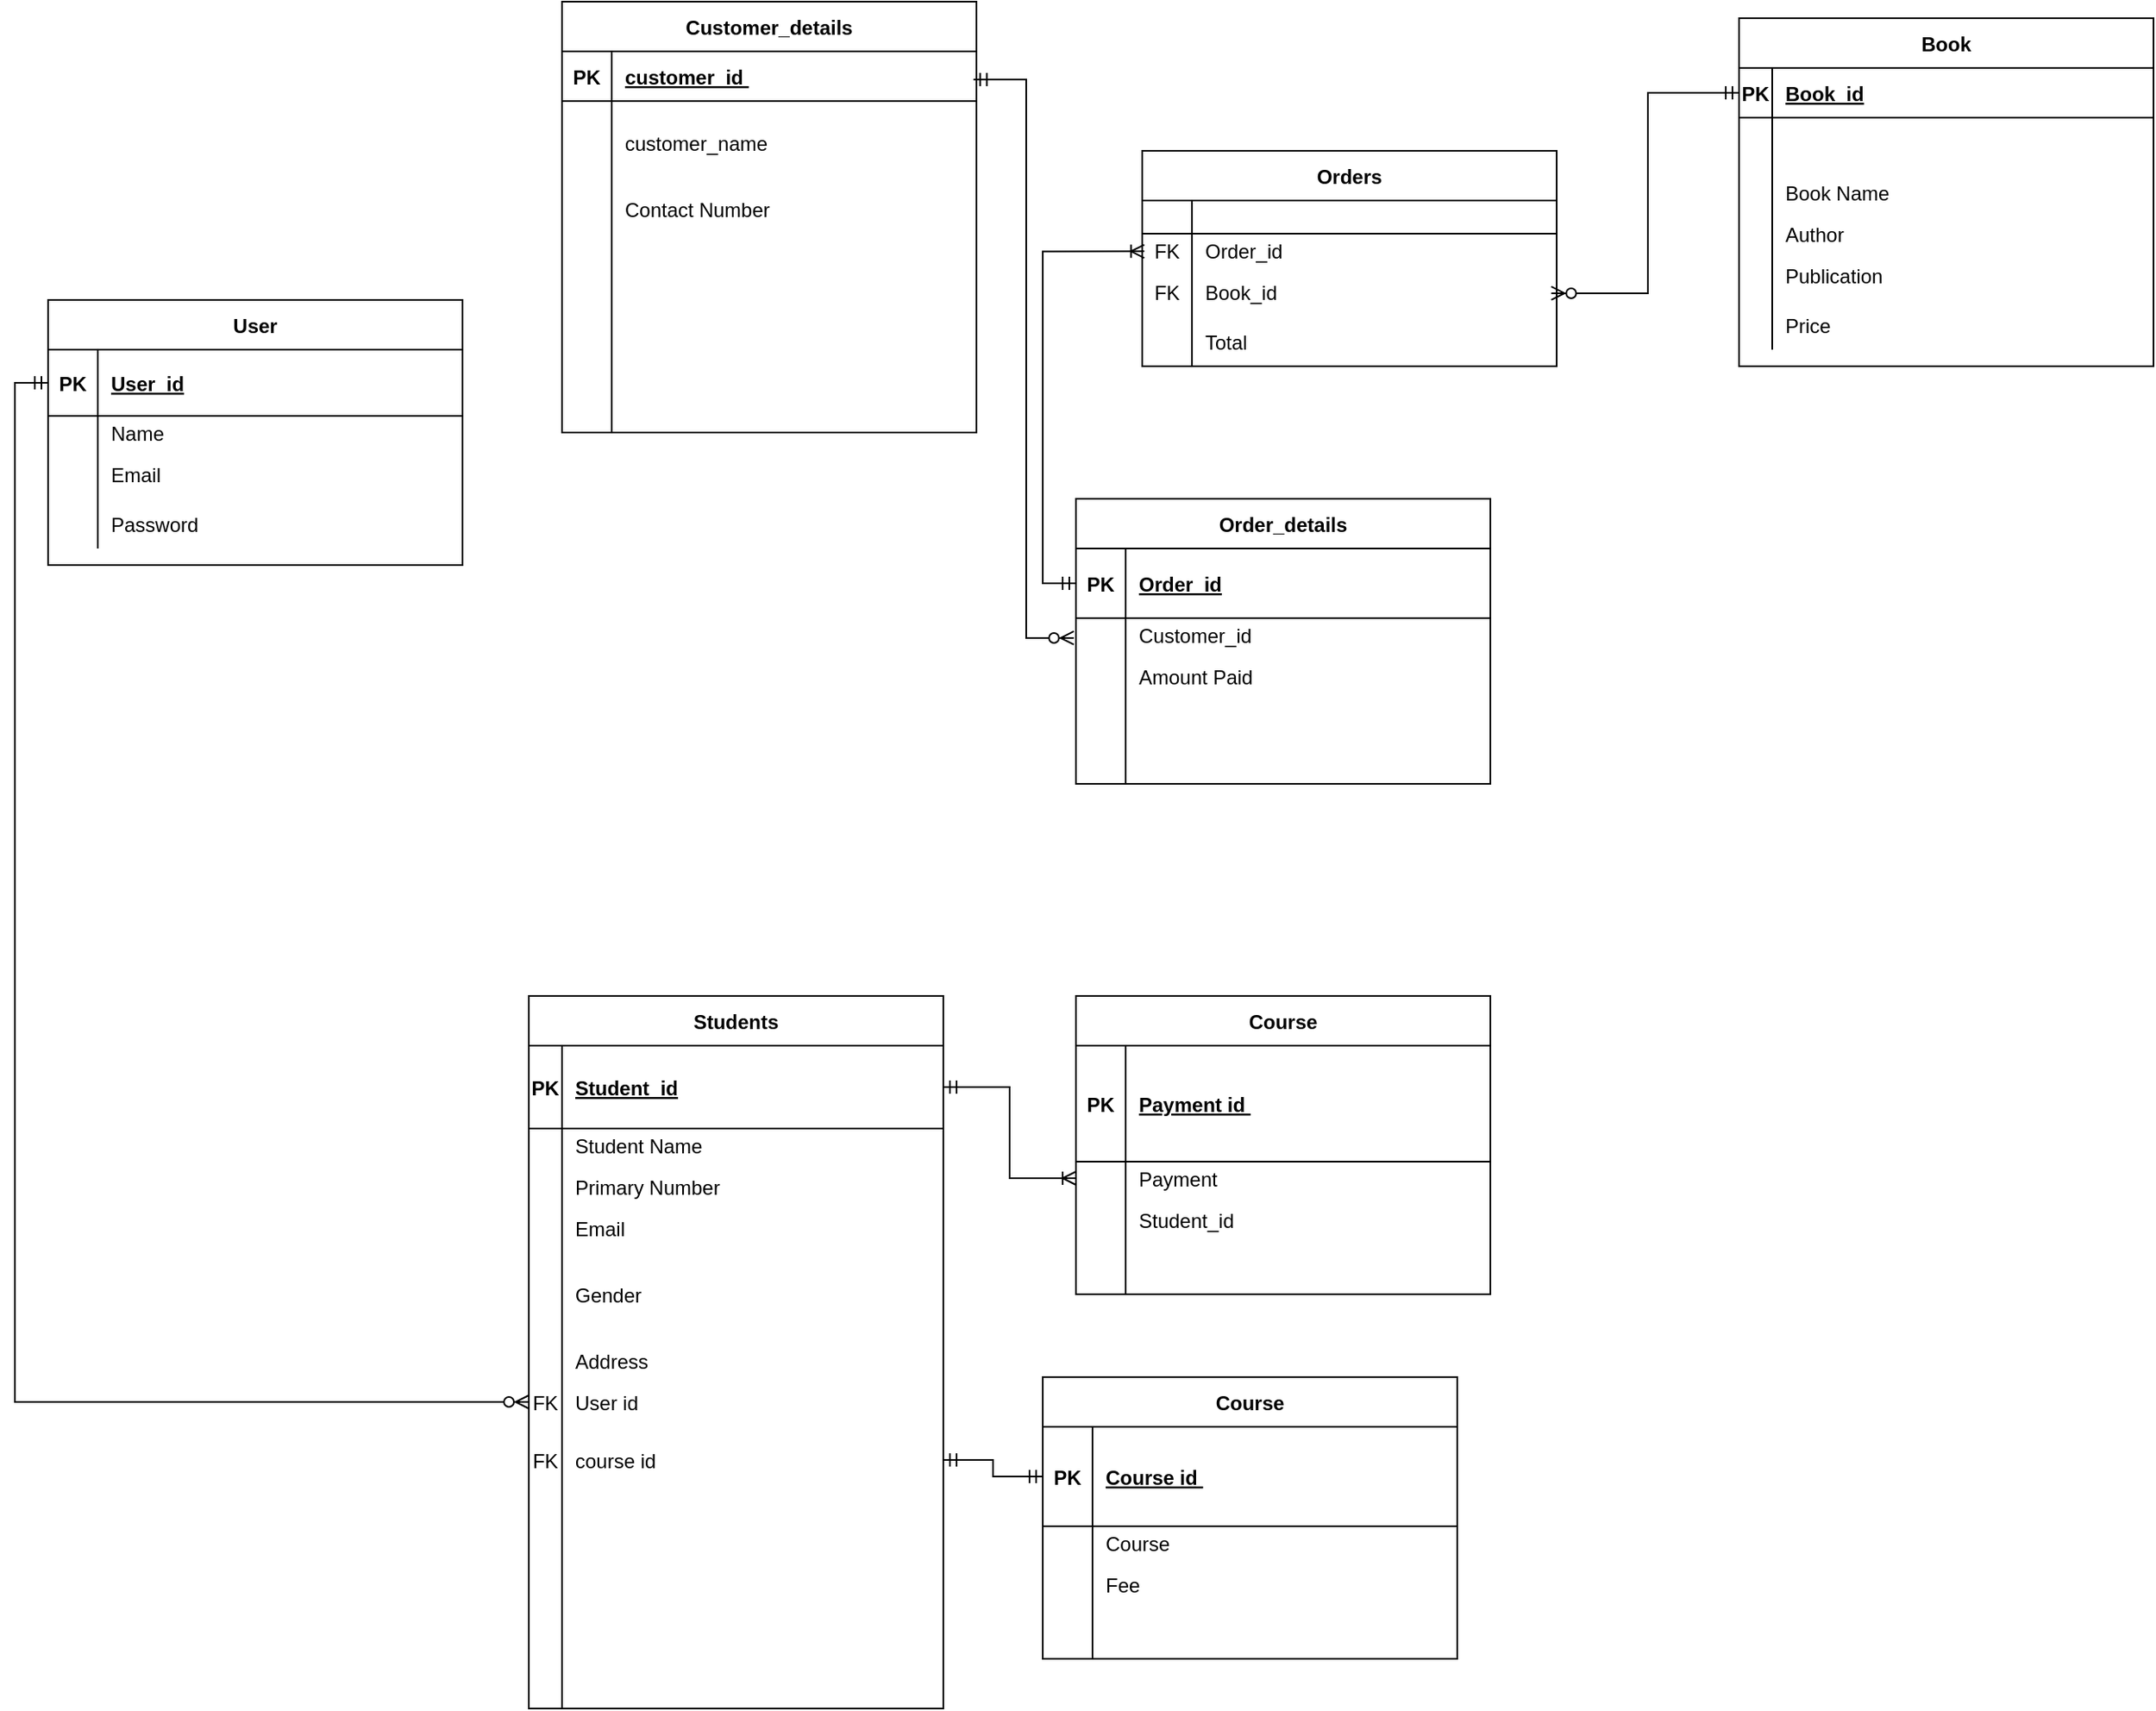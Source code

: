 <mxfile version="14.6.6" type="device"><diagram id="H6dmSsDUbYprvOPW1URE" name="Page-1"><mxGraphModel dx="3327" dy="1094" grid="1" gridSize="41" guides="1" tooltips="1" connect="1" arrows="1" fold="1" page="1" pageScale="1" pageWidth="827" pageHeight="1169" math="0" shadow="0"><root><mxCell id="0"/><mxCell id="1" parent="0"/><mxCell id="-Z221gnij8QyGXaA7FSf-1" value="Book" style="shape=table;startSize=30;container=1;collapsible=1;childLayout=tableLayout;fixedRows=1;rowLines=0;fontStyle=1;align=center;resizeLast=1;" parent="1" vertex="1"><mxGeometry x="850" y="130" width="250" height="210" as="geometry"/></mxCell><mxCell id="-Z221gnij8QyGXaA7FSf-2" value="" style="shape=partialRectangle;collapsible=0;dropTarget=0;pointerEvents=0;fillColor=none;points=[[0,0.5],[1,0.5]];portConstraint=eastwest;top=0;left=0;right=0;bottom=1;" parent="-Z221gnij8QyGXaA7FSf-1" vertex="1"><mxGeometry y="30" width="250" height="30" as="geometry"/></mxCell><mxCell id="-Z221gnij8QyGXaA7FSf-3" value="PK" style="shape=partialRectangle;overflow=hidden;connectable=0;fillColor=none;top=0;left=0;bottom=0;right=0;fontStyle=1;" parent="-Z221gnij8QyGXaA7FSf-2" vertex="1"><mxGeometry width="20.0" height="30" as="geometry"/></mxCell><mxCell id="-Z221gnij8QyGXaA7FSf-4" value="Book_id" style="shape=partialRectangle;overflow=hidden;connectable=0;fillColor=none;top=0;left=0;bottom=0;right=0;align=left;spacingLeft=6;fontStyle=5;" parent="-Z221gnij8QyGXaA7FSf-2" vertex="1"><mxGeometry x="20.0" width="230" height="30" as="geometry"/></mxCell><mxCell id="-Z221gnij8QyGXaA7FSf-5" value="" style="shape=partialRectangle;collapsible=0;dropTarget=0;pointerEvents=0;fillColor=none;points=[[0,0.5],[1,0.5]];portConstraint=eastwest;top=0;left=0;right=0;bottom=0;" parent="-Z221gnij8QyGXaA7FSf-1" vertex="1"><mxGeometry y="60" width="250" height="30" as="geometry"/></mxCell><mxCell id="-Z221gnij8QyGXaA7FSf-6" value="" style="shape=partialRectangle;overflow=hidden;connectable=0;fillColor=none;top=0;left=0;bottom=0;right=0;" parent="-Z221gnij8QyGXaA7FSf-5" vertex="1"><mxGeometry width="20.0" height="30" as="geometry"/></mxCell><mxCell id="-Z221gnij8QyGXaA7FSf-7" value="" style="shape=partialRectangle;overflow=hidden;connectable=0;fillColor=none;top=0;left=0;bottom=0;right=0;align=left;spacingLeft=6;" parent="-Z221gnij8QyGXaA7FSf-5" vertex="1"><mxGeometry x="20.0" width="230" height="30" as="geometry"/></mxCell><mxCell id="-Z221gnij8QyGXaA7FSf-8" value="" style="shape=partialRectangle;collapsible=0;dropTarget=0;pointerEvents=0;fillColor=none;points=[[0,0.5],[1,0.5]];portConstraint=eastwest;top=0;left=0;right=0;bottom=0;" parent="-Z221gnij8QyGXaA7FSf-1" vertex="1"><mxGeometry y="90" width="250" height="30" as="geometry"/></mxCell><mxCell id="-Z221gnij8QyGXaA7FSf-9" value="" style="shape=partialRectangle;overflow=hidden;connectable=0;fillColor=none;top=0;left=0;bottom=0;right=0;" parent="-Z221gnij8QyGXaA7FSf-8" vertex="1"><mxGeometry width="20.0" height="30" as="geometry"/></mxCell><mxCell id="-Z221gnij8QyGXaA7FSf-10" value="Book Name" style="shape=partialRectangle;overflow=hidden;connectable=0;fillColor=none;top=0;left=0;bottom=0;right=0;align=left;spacingLeft=6;" parent="-Z221gnij8QyGXaA7FSf-8" vertex="1"><mxGeometry x="20.0" width="230" height="30" as="geometry"/></mxCell><mxCell id="-Z221gnij8QyGXaA7FSf-11" value="" style="shape=partialRectangle;collapsible=0;dropTarget=0;pointerEvents=0;fillColor=none;points=[[0,0.5],[1,0.5]];portConstraint=eastwest;top=0;left=0;right=0;bottom=0;" parent="-Z221gnij8QyGXaA7FSf-1" vertex="1"><mxGeometry y="120" width="250" height="20" as="geometry"/></mxCell><mxCell id="-Z221gnij8QyGXaA7FSf-12" value="" style="shape=partialRectangle;overflow=hidden;connectable=0;fillColor=none;top=0;left=0;bottom=0;right=0;" parent="-Z221gnij8QyGXaA7FSf-11" vertex="1"><mxGeometry width="20.0" height="20" as="geometry"/></mxCell><mxCell id="-Z221gnij8QyGXaA7FSf-13" value="Author " style="shape=partialRectangle;overflow=hidden;connectable=0;fillColor=none;top=0;left=0;bottom=0;right=0;align=left;spacingLeft=6;" parent="-Z221gnij8QyGXaA7FSf-11" vertex="1"><mxGeometry x="20.0" width="230" height="20" as="geometry"/></mxCell><mxCell id="-Z221gnij8QyGXaA7FSf-14" value="" style="shape=partialRectangle;collapsible=0;dropTarget=0;pointerEvents=0;fillColor=none;points=[[0,0.5],[1,0.5]];portConstraint=eastwest;top=0;left=0;right=0;bottom=0;" parent="-Z221gnij8QyGXaA7FSf-1" vertex="1"><mxGeometry y="140" width="250" height="30" as="geometry"/></mxCell><mxCell id="-Z221gnij8QyGXaA7FSf-15" value="" style="shape=partialRectangle;overflow=hidden;connectable=0;fillColor=none;top=0;left=0;bottom=0;right=0;" parent="-Z221gnij8QyGXaA7FSf-14" vertex="1"><mxGeometry width="20.0" height="30" as="geometry"/></mxCell><mxCell id="-Z221gnij8QyGXaA7FSf-16" value="Publication " style="shape=partialRectangle;overflow=hidden;connectable=0;fillColor=none;top=0;left=0;bottom=0;right=0;align=left;spacingLeft=6;" parent="-Z221gnij8QyGXaA7FSf-14" vertex="1"><mxGeometry x="20.0" width="230" height="30" as="geometry"/></mxCell><mxCell id="-Z221gnij8QyGXaA7FSf-17" value="" style="shape=partialRectangle;collapsible=0;dropTarget=0;pointerEvents=0;fillColor=none;points=[[0,0.5],[1,0.5]];portConstraint=eastwest;top=0;left=0;right=0;bottom=0;" parent="-Z221gnij8QyGXaA7FSf-1" vertex="1"><mxGeometry y="170" width="250" height="30" as="geometry"/></mxCell><mxCell id="-Z221gnij8QyGXaA7FSf-18" value="" style="shape=partialRectangle;overflow=hidden;connectable=0;fillColor=none;top=0;left=0;bottom=0;right=0;" parent="-Z221gnij8QyGXaA7FSf-17" vertex="1"><mxGeometry width="20.0" height="30" as="geometry"/></mxCell><mxCell id="-Z221gnij8QyGXaA7FSf-19" value="Price" style="shape=partialRectangle;overflow=hidden;connectable=0;fillColor=none;top=0;left=0;bottom=0;right=0;align=left;spacingLeft=6;" parent="-Z221gnij8QyGXaA7FSf-17" vertex="1"><mxGeometry x="20.0" width="230" height="30" as="geometry"/></mxCell><mxCell id="-Z221gnij8QyGXaA7FSf-20" style="edgeStyle=orthogonalEdgeStyle;rounded=0;orthogonalLoop=1;jettySize=auto;html=1;exitX=0.993;exitY=-0.26;exitDx=0;exitDy=0;entryX=-0.005;entryY=-0.267;entryDx=0;entryDy=0;endArrow=ERzeroToMany;endFill=1;startArrow=ERmandOne;startFill=0;exitPerimeter=0;entryPerimeter=0;" parent="1" source="-Z221gnij8QyGXaA7FSf-25" target="-Z221gnij8QyGXaA7FSf-222" edge="1"><mxGeometry relative="1" as="geometry"><mxPoint x="370.5" y="-52.21" as="targetPoint"/></mxGeometry></mxCell><mxCell id="-Z221gnij8QyGXaA7FSf-21" value="Customer_details" style="shape=table;startSize=30;container=1;collapsible=1;childLayout=tableLayout;fixedRows=1;rowLines=0;fontStyle=1;align=center;resizeLast=1;" parent="1" vertex="1"><mxGeometry x="140" y="120" width="250" height="260" as="geometry"/></mxCell><mxCell id="-Z221gnij8QyGXaA7FSf-22" value="" style="shape=partialRectangle;collapsible=0;dropTarget=0;pointerEvents=0;fillColor=none;points=[[0,0.5],[1,0.5]];portConstraint=eastwest;top=0;left=0;right=0;bottom=1;" parent="-Z221gnij8QyGXaA7FSf-21" vertex="1"><mxGeometry y="30" width="250" height="30" as="geometry"/></mxCell><mxCell id="-Z221gnij8QyGXaA7FSf-23" value="PK" style="shape=partialRectangle;overflow=hidden;connectable=0;fillColor=none;top=0;left=0;bottom=0;right=0;fontStyle=1;" parent="-Z221gnij8QyGXaA7FSf-22" vertex="1"><mxGeometry width="30" height="30" as="geometry"/></mxCell><mxCell id="-Z221gnij8QyGXaA7FSf-24" value="customer_id " style="shape=partialRectangle;overflow=hidden;connectable=0;fillColor=none;top=0;left=0;bottom=0;right=0;align=left;spacingLeft=6;fontStyle=5;" parent="-Z221gnij8QyGXaA7FSf-22" vertex="1"><mxGeometry x="30" width="220" height="30" as="geometry"/></mxCell><mxCell id="-Z221gnij8QyGXaA7FSf-25" value="" style="shape=partialRectangle;collapsible=0;dropTarget=0;pointerEvents=0;fillColor=none;points=[[0,0.5],[1,0.5]];portConstraint=eastwest;top=0;left=0;right=0;bottom=0;" parent="-Z221gnij8QyGXaA7FSf-21" vertex="1"><mxGeometry y="60" width="250" height="50" as="geometry"/></mxCell><mxCell id="-Z221gnij8QyGXaA7FSf-26" value="" style="shape=partialRectangle;overflow=hidden;connectable=0;fillColor=none;top=0;left=0;bottom=0;right=0;" parent="-Z221gnij8QyGXaA7FSf-25" vertex="1"><mxGeometry width="30" height="50" as="geometry"/></mxCell><mxCell id="-Z221gnij8QyGXaA7FSf-27" value="customer_name " style="shape=partialRectangle;overflow=hidden;connectable=0;fillColor=none;top=0;left=0;bottom=0;right=0;align=left;spacingLeft=6;" parent="-Z221gnij8QyGXaA7FSf-25" vertex="1"><mxGeometry x="30" width="220" height="50" as="geometry"/></mxCell><mxCell id="-Z221gnij8QyGXaA7FSf-31" value="" style="shape=partialRectangle;collapsible=0;dropTarget=0;pointerEvents=0;fillColor=none;points=[[0,0.5],[1,0.5]];portConstraint=eastwest;top=0;left=0;right=0;bottom=0;" parent="-Z221gnij8QyGXaA7FSf-21" vertex="1"><mxGeometry y="110" width="250" height="30" as="geometry"/></mxCell><mxCell id="-Z221gnij8QyGXaA7FSf-32" value="" style="shape=partialRectangle;overflow=hidden;connectable=0;fillColor=none;top=0;left=0;bottom=0;right=0;" parent="-Z221gnij8QyGXaA7FSf-31" vertex="1"><mxGeometry width="30" height="30" as="geometry"/></mxCell><mxCell id="-Z221gnij8QyGXaA7FSf-33" value="Contact Number" style="shape=partialRectangle;overflow=hidden;connectable=0;fillColor=none;top=0;left=0;bottom=0;right=0;align=left;spacingLeft=6;" parent="-Z221gnij8QyGXaA7FSf-31" vertex="1"><mxGeometry x="30" width="220" height="30" as="geometry"/></mxCell><mxCell id="-Z221gnij8QyGXaA7FSf-28" value="" style="shape=partialRectangle;collapsible=0;dropTarget=0;pointerEvents=0;fillColor=none;points=[[0,0.5],[1,0.5]];portConstraint=eastwest;top=0;left=0;right=0;bottom=0;" parent="-Z221gnij8QyGXaA7FSf-21" vertex="1"><mxGeometry y="140" width="250" height="20" as="geometry"/></mxCell><mxCell id="-Z221gnij8QyGXaA7FSf-29" value="" style="shape=partialRectangle;overflow=hidden;connectable=0;fillColor=none;top=0;left=0;bottom=0;right=0;" parent="-Z221gnij8QyGXaA7FSf-28" vertex="1"><mxGeometry width="30" height="20" as="geometry"/></mxCell><mxCell id="-Z221gnij8QyGXaA7FSf-30" value="" style="shape=partialRectangle;overflow=hidden;connectable=0;fillColor=none;top=0;left=0;bottom=0;right=0;align=left;spacingLeft=6;" parent="-Z221gnij8QyGXaA7FSf-28" vertex="1"><mxGeometry x="30" width="220" height="20" as="geometry"/></mxCell><mxCell id="-Z221gnij8QyGXaA7FSf-34" value="" style="shape=partialRectangle;collapsible=0;dropTarget=0;pointerEvents=0;fillColor=none;points=[[0,0.5],[1,0.5]];portConstraint=eastwest;top=0;left=0;right=0;bottom=0;" parent="-Z221gnij8QyGXaA7FSf-21" vertex="1"><mxGeometry y="160" width="250" height="30" as="geometry"/></mxCell><mxCell id="-Z221gnij8QyGXaA7FSf-35" value="" style="shape=partialRectangle;overflow=hidden;connectable=0;fillColor=none;top=0;left=0;bottom=0;right=0;" parent="-Z221gnij8QyGXaA7FSf-34" vertex="1"><mxGeometry width="30" height="30" as="geometry"/></mxCell><mxCell id="-Z221gnij8QyGXaA7FSf-36" value="" style="shape=partialRectangle;overflow=hidden;connectable=0;fillColor=none;top=0;left=0;bottom=0;right=0;align=left;spacingLeft=6;" parent="-Z221gnij8QyGXaA7FSf-34" vertex="1"><mxGeometry x="30" width="220" height="30" as="geometry"/></mxCell><mxCell id="-Z221gnij8QyGXaA7FSf-40" value="" style="shape=partialRectangle;collapsible=0;dropTarget=0;pointerEvents=0;fillColor=none;points=[[0,0.5],[1,0.5]];portConstraint=eastwest;top=0;left=0;right=0;bottom=0;" parent="-Z221gnij8QyGXaA7FSf-21" vertex="1"><mxGeometry y="190" width="250" height="50" as="geometry"/></mxCell><mxCell id="-Z221gnij8QyGXaA7FSf-41" value="" style="shape=partialRectangle;overflow=hidden;connectable=0;fillColor=none;top=0;left=0;bottom=0;right=0;" parent="-Z221gnij8QyGXaA7FSf-40" vertex="1"><mxGeometry width="30" height="50" as="geometry"/></mxCell><mxCell id="-Z221gnij8QyGXaA7FSf-42" value="" style="shape=partialRectangle;overflow=hidden;connectable=0;fillColor=none;top=0;left=0;bottom=0;right=0;align=left;spacingLeft=6;" parent="-Z221gnij8QyGXaA7FSf-40" vertex="1"><mxGeometry x="30" width="220" height="50" as="geometry"/></mxCell><mxCell id="-Z221gnij8QyGXaA7FSf-43" value="" style="shape=partialRectangle;collapsible=0;dropTarget=0;pointerEvents=0;fillColor=none;points=[[0,0.5],[1,0.5]];portConstraint=eastwest;top=0;left=0;right=0;bottom=0;" parent="-Z221gnij8QyGXaA7FSf-21" vertex="1"><mxGeometry y="240" width="250" height="20" as="geometry"/></mxCell><mxCell id="-Z221gnij8QyGXaA7FSf-44" value="" style="shape=partialRectangle;overflow=hidden;connectable=0;fillColor=none;top=0;left=0;bottom=0;right=0;" parent="-Z221gnij8QyGXaA7FSf-43" vertex="1"><mxGeometry width="30" height="20" as="geometry"/></mxCell><mxCell id="-Z221gnij8QyGXaA7FSf-45" value="" style="shape=partialRectangle;overflow=hidden;connectable=0;fillColor=none;top=0;left=0;bottom=0;right=0;align=left;spacingLeft=6;" parent="-Z221gnij8QyGXaA7FSf-43" vertex="1"><mxGeometry x="30" width="220" height="20" as="geometry"/></mxCell><mxCell id="-Z221gnij8QyGXaA7FSf-46" value="Students" style="shape=table;startSize=30;container=1;collapsible=1;childLayout=tableLayout;fixedRows=1;rowLines=0;fontStyle=1;align=center;resizeLast=1;" parent="1" vertex="1"><mxGeometry x="120" y="720" width="250" height="430" as="geometry"/></mxCell><mxCell id="-Z221gnij8QyGXaA7FSf-47" value="" style="shape=partialRectangle;collapsible=0;dropTarget=0;pointerEvents=0;fillColor=none;points=[[0,0.5],[1,0.5]];portConstraint=eastwest;top=0;left=0;right=0;bottom=1;" parent="-Z221gnij8QyGXaA7FSf-46" vertex="1"><mxGeometry y="30" width="250" height="50" as="geometry"/></mxCell><mxCell id="-Z221gnij8QyGXaA7FSf-48" value="PK" style="shape=partialRectangle;overflow=hidden;connectable=0;fillColor=none;top=0;left=0;bottom=0;right=0;fontStyle=1;" parent="-Z221gnij8QyGXaA7FSf-47" vertex="1"><mxGeometry width="20" height="50" as="geometry"/></mxCell><mxCell id="-Z221gnij8QyGXaA7FSf-49" value="Student_id" style="shape=partialRectangle;overflow=hidden;connectable=0;fillColor=none;top=0;left=0;bottom=0;right=0;align=left;spacingLeft=6;fontStyle=5;" parent="-Z221gnij8QyGXaA7FSf-47" vertex="1"><mxGeometry x="20" width="230" height="50" as="geometry"/></mxCell><mxCell id="-Z221gnij8QyGXaA7FSf-50" value="" style="shape=partialRectangle;collapsible=0;dropTarget=0;pointerEvents=0;fillColor=none;points=[[0,0.5],[1,0.5]];portConstraint=eastwest;top=0;left=0;right=0;bottom=0;" parent="-Z221gnij8QyGXaA7FSf-46" vertex="1"><mxGeometry y="80" width="250" height="20" as="geometry"/></mxCell><mxCell id="-Z221gnij8QyGXaA7FSf-51" value="" style="shape=partialRectangle;overflow=hidden;connectable=0;fillColor=none;top=0;left=0;bottom=0;right=0;" parent="-Z221gnij8QyGXaA7FSf-50" vertex="1"><mxGeometry width="20" height="20" as="geometry"/></mxCell><mxCell id="-Z221gnij8QyGXaA7FSf-52" value="Student Name" style="shape=partialRectangle;overflow=hidden;connectable=0;fillColor=none;top=0;left=0;bottom=0;right=0;align=left;spacingLeft=6;" parent="-Z221gnij8QyGXaA7FSf-50" vertex="1"><mxGeometry x="20" width="230" height="20" as="geometry"/></mxCell><mxCell id="-Z221gnij8QyGXaA7FSf-53" value="" style="shape=partialRectangle;collapsible=0;dropTarget=0;pointerEvents=0;fillColor=none;points=[[0,0.5],[1,0.5]];portConstraint=eastwest;top=0;left=0;right=0;bottom=0;" parent="-Z221gnij8QyGXaA7FSf-46" vertex="1"><mxGeometry y="100" width="250" height="30" as="geometry"/></mxCell><mxCell id="-Z221gnij8QyGXaA7FSf-54" value="" style="shape=partialRectangle;overflow=hidden;connectable=0;fillColor=none;top=0;left=0;bottom=0;right=0;" parent="-Z221gnij8QyGXaA7FSf-53" vertex="1"><mxGeometry width="20" height="30" as="geometry"/></mxCell><mxCell id="-Z221gnij8QyGXaA7FSf-55" value="Primary Number " style="shape=partialRectangle;overflow=hidden;connectable=0;fillColor=none;top=0;left=0;bottom=0;right=0;align=left;spacingLeft=6;" parent="-Z221gnij8QyGXaA7FSf-53" vertex="1"><mxGeometry x="20" width="230" height="30" as="geometry"/></mxCell><mxCell id="-Z221gnij8QyGXaA7FSf-56" value="" style="shape=partialRectangle;collapsible=0;dropTarget=0;pointerEvents=0;fillColor=none;points=[[0,0.5],[1,0.5]];portConstraint=eastwest;top=0;left=0;right=0;bottom=0;" parent="-Z221gnij8QyGXaA7FSf-46" vertex="1"><mxGeometry y="130" width="250" height="20" as="geometry"/></mxCell><mxCell id="-Z221gnij8QyGXaA7FSf-57" value="" style="shape=partialRectangle;overflow=hidden;connectable=0;fillColor=none;top=0;left=0;bottom=0;right=0;" parent="-Z221gnij8QyGXaA7FSf-56" vertex="1"><mxGeometry width="20" height="20" as="geometry"/></mxCell><mxCell id="-Z221gnij8QyGXaA7FSf-58" value="Email " style="shape=partialRectangle;overflow=hidden;connectable=0;fillColor=none;top=0;left=0;bottom=0;right=0;align=left;spacingLeft=6;" parent="-Z221gnij8QyGXaA7FSf-56" vertex="1"><mxGeometry x="20" width="230" height="20" as="geometry"/></mxCell><mxCell id="-Z221gnij8QyGXaA7FSf-59" value="" style="shape=partialRectangle;collapsible=0;dropTarget=0;pointerEvents=0;fillColor=none;points=[[0,0.5],[1,0.5]];portConstraint=eastwest;top=0;left=0;right=0;bottom=0;" parent="-Z221gnij8QyGXaA7FSf-46" vertex="1"><mxGeometry y="150" width="250" height="60" as="geometry"/></mxCell><mxCell id="-Z221gnij8QyGXaA7FSf-60" value="" style="shape=partialRectangle;overflow=hidden;connectable=0;fillColor=none;top=0;left=0;bottom=0;right=0;" parent="-Z221gnij8QyGXaA7FSf-59" vertex="1"><mxGeometry width="20" height="60" as="geometry"/></mxCell><mxCell id="-Z221gnij8QyGXaA7FSf-61" value="Gender" style="shape=partialRectangle;overflow=hidden;connectable=0;fillColor=none;top=0;left=0;bottom=0;right=0;align=left;spacingLeft=6;" parent="-Z221gnij8QyGXaA7FSf-59" vertex="1"><mxGeometry x="20" width="230" height="60" as="geometry"/></mxCell><mxCell id="-Z221gnij8QyGXaA7FSf-62" value="" style="shape=partialRectangle;collapsible=0;dropTarget=0;pointerEvents=0;fillColor=none;points=[[0,0.5],[1,0.5]];portConstraint=eastwest;top=0;left=0;right=0;bottom=0;" parent="-Z221gnij8QyGXaA7FSf-46" vertex="1"><mxGeometry y="210" width="250" height="20" as="geometry"/></mxCell><mxCell id="-Z221gnij8QyGXaA7FSf-63" value="" style="shape=partialRectangle;overflow=hidden;connectable=0;fillColor=none;top=0;left=0;bottom=0;right=0;" parent="-Z221gnij8QyGXaA7FSf-62" vertex="1"><mxGeometry width="20" height="20" as="geometry"/></mxCell><mxCell id="-Z221gnij8QyGXaA7FSf-64" value="Address" style="shape=partialRectangle;overflow=hidden;connectable=0;fillColor=none;top=0;left=0;bottom=0;right=0;align=left;spacingLeft=6;" parent="-Z221gnij8QyGXaA7FSf-62" vertex="1"><mxGeometry x="20" width="230" height="20" as="geometry"/></mxCell><mxCell id="-Z221gnij8QyGXaA7FSf-65" value="" style="shape=partialRectangle;collapsible=0;dropTarget=0;pointerEvents=0;fillColor=none;points=[[0,0.5],[1,0.5]];portConstraint=eastwest;top=0;left=0;right=0;bottom=0;" parent="-Z221gnij8QyGXaA7FSf-46" vertex="1"><mxGeometry y="230" width="250" height="30" as="geometry"/></mxCell><mxCell id="-Z221gnij8QyGXaA7FSf-66" value="FK" style="shape=partialRectangle;overflow=hidden;connectable=0;fillColor=none;top=0;left=0;bottom=0;right=0;" parent="-Z221gnij8QyGXaA7FSf-65" vertex="1"><mxGeometry width="20" height="30" as="geometry"/></mxCell><mxCell id="-Z221gnij8QyGXaA7FSf-67" value="User id " style="shape=partialRectangle;overflow=hidden;connectable=0;fillColor=none;top=0;left=0;bottom=0;right=0;align=left;spacingLeft=6;" parent="-Z221gnij8QyGXaA7FSf-65" vertex="1"><mxGeometry x="20" width="230" height="30" as="geometry"/></mxCell><mxCell id="-Z221gnij8QyGXaA7FSf-68" value="" style="shape=partialRectangle;collapsible=0;dropTarget=0;pointerEvents=0;fillColor=none;points=[[0,0.5],[1,0.5]];portConstraint=eastwest;top=0;left=0;right=0;bottom=0;" parent="-Z221gnij8QyGXaA7FSf-46" vertex="1"><mxGeometry y="260" width="250" height="40" as="geometry"/></mxCell><mxCell id="-Z221gnij8QyGXaA7FSf-69" value="FK" style="shape=partialRectangle;overflow=hidden;connectable=0;fillColor=none;top=0;left=0;bottom=0;right=0;" parent="-Z221gnij8QyGXaA7FSf-68" vertex="1"><mxGeometry width="20" height="40" as="geometry"/></mxCell><mxCell id="-Z221gnij8QyGXaA7FSf-70" value="course id " style="shape=partialRectangle;overflow=hidden;connectable=0;fillColor=none;top=0;left=0;bottom=0;right=0;align=left;spacingLeft=6;" parent="-Z221gnij8QyGXaA7FSf-68" vertex="1"><mxGeometry x="20" width="230" height="40" as="geometry"/></mxCell><mxCell id="-Z221gnij8QyGXaA7FSf-71" value="" style="shape=partialRectangle;collapsible=0;dropTarget=0;pointerEvents=0;fillColor=none;points=[[0,0.5],[1,0.5]];portConstraint=eastwest;top=0;left=0;right=0;bottom=0;" parent="-Z221gnij8QyGXaA7FSf-46" vertex="1"><mxGeometry y="300" width="250" height="20" as="geometry"/></mxCell><mxCell id="-Z221gnij8QyGXaA7FSf-72" value="" style="shape=partialRectangle;overflow=hidden;connectable=0;fillColor=none;top=0;left=0;bottom=0;right=0;" parent="-Z221gnij8QyGXaA7FSf-71" vertex="1"><mxGeometry width="20" height="20" as="geometry"/></mxCell><mxCell id="-Z221gnij8QyGXaA7FSf-73" value="" style="shape=partialRectangle;overflow=hidden;connectable=0;fillColor=none;top=0;left=0;bottom=0;right=0;align=left;spacingLeft=6;" parent="-Z221gnij8QyGXaA7FSf-71" vertex="1"><mxGeometry x="20" width="230" height="20" as="geometry"/></mxCell><mxCell id="-Z221gnij8QyGXaA7FSf-74" value="" style="shape=partialRectangle;collapsible=0;dropTarget=0;pointerEvents=0;fillColor=none;points=[[0,0.5],[1,0.5]];portConstraint=eastwest;top=0;left=0;right=0;bottom=0;" parent="-Z221gnij8QyGXaA7FSf-46" vertex="1"><mxGeometry y="320" width="250" height="50" as="geometry"/></mxCell><mxCell id="-Z221gnij8QyGXaA7FSf-75" value="" style="shape=partialRectangle;overflow=hidden;connectable=0;fillColor=none;top=0;left=0;bottom=0;right=0;" parent="-Z221gnij8QyGXaA7FSf-74" vertex="1"><mxGeometry width="20" height="50" as="geometry"/></mxCell><mxCell id="-Z221gnij8QyGXaA7FSf-76" value="" style="shape=partialRectangle;overflow=hidden;connectable=0;fillColor=none;top=0;left=0;bottom=0;right=0;align=left;spacingLeft=6;" parent="-Z221gnij8QyGXaA7FSf-74" vertex="1"><mxGeometry x="20" width="230" height="50" as="geometry"/></mxCell><mxCell id="-Z221gnij8QyGXaA7FSf-180" value="" style="shape=partialRectangle;collapsible=0;dropTarget=0;pointerEvents=0;fillColor=none;points=[[0,0.5],[1,0.5]];portConstraint=eastwest;top=0;left=0;right=0;bottom=0;" parent="-Z221gnij8QyGXaA7FSf-46" vertex="1"><mxGeometry y="370" width="250" height="40" as="geometry"/></mxCell><mxCell id="-Z221gnij8QyGXaA7FSf-181" value="" style="shape=partialRectangle;overflow=hidden;connectable=0;fillColor=none;top=0;left=0;bottom=0;right=0;" parent="-Z221gnij8QyGXaA7FSf-180" vertex="1"><mxGeometry width="20" height="40" as="geometry"/></mxCell><mxCell id="-Z221gnij8QyGXaA7FSf-182" value="" style="shape=partialRectangle;overflow=hidden;connectable=0;fillColor=none;top=0;left=0;bottom=0;right=0;align=left;spacingLeft=6;" parent="-Z221gnij8QyGXaA7FSf-180" vertex="1"><mxGeometry x="20" width="230" height="40" as="geometry"/></mxCell><mxCell id="-Z221gnij8QyGXaA7FSf-183" value="" style="shape=partialRectangle;collapsible=0;dropTarget=0;pointerEvents=0;fillColor=none;points=[[0,0.5],[1,0.5]];portConstraint=eastwest;top=0;left=0;right=0;bottom=0;" parent="-Z221gnij8QyGXaA7FSf-46" vertex="1"><mxGeometry y="410" width="250" height="20" as="geometry"/></mxCell><mxCell id="-Z221gnij8QyGXaA7FSf-184" value="" style="shape=partialRectangle;overflow=hidden;connectable=0;fillColor=none;top=0;left=0;bottom=0;right=0;" parent="-Z221gnij8QyGXaA7FSf-183" vertex="1"><mxGeometry width="20" height="20" as="geometry"/></mxCell><mxCell id="-Z221gnij8QyGXaA7FSf-185" value="" style="shape=partialRectangle;overflow=hidden;connectable=0;fillColor=none;top=0;left=0;bottom=0;right=0;align=left;spacingLeft=6;" parent="-Z221gnij8QyGXaA7FSf-183" vertex="1"><mxGeometry x="20" width="230" height="20" as="geometry"/></mxCell><mxCell id="-Z221gnij8QyGXaA7FSf-95" value="User" style="shape=table;startSize=30;container=1;collapsible=1;childLayout=tableLayout;fixedRows=1;rowLines=0;fontStyle=1;align=center;resizeLast=1;" parent="1" vertex="1"><mxGeometry x="-170" y="300" width="250" height="160.0" as="geometry"/></mxCell><mxCell id="-Z221gnij8QyGXaA7FSf-96" value="" style="shape=partialRectangle;collapsible=0;dropTarget=0;pointerEvents=0;fillColor=none;points=[[0,0.5],[1,0.5]];portConstraint=eastwest;top=0;left=0;right=0;bottom=1;" parent="-Z221gnij8QyGXaA7FSf-95" vertex="1"><mxGeometry y="30" width="250" height="40" as="geometry"/></mxCell><mxCell id="-Z221gnij8QyGXaA7FSf-97" value="PK" style="shape=partialRectangle;overflow=hidden;connectable=0;fillColor=none;top=0;left=0;bottom=0;right=0;fontStyle=1;" parent="-Z221gnij8QyGXaA7FSf-96" vertex="1"><mxGeometry width="30" height="40" as="geometry"/></mxCell><mxCell id="-Z221gnij8QyGXaA7FSf-98" value="User_id" style="shape=partialRectangle;overflow=hidden;connectable=0;fillColor=none;top=0;left=0;bottom=0;right=0;align=left;spacingLeft=6;fontStyle=5;" parent="-Z221gnij8QyGXaA7FSf-96" vertex="1"><mxGeometry x="30" width="220" height="40" as="geometry"/></mxCell><mxCell id="-Z221gnij8QyGXaA7FSf-99" value="" style="shape=partialRectangle;collapsible=0;dropTarget=0;pointerEvents=0;fillColor=none;points=[[0,0.5],[1,0.5]];portConstraint=eastwest;top=0;left=0;right=0;bottom=0;" parent="-Z221gnij8QyGXaA7FSf-95" vertex="1"><mxGeometry y="70" width="250" height="20" as="geometry"/></mxCell><mxCell id="-Z221gnij8QyGXaA7FSf-100" value="" style="shape=partialRectangle;overflow=hidden;connectable=0;fillColor=none;top=0;left=0;bottom=0;right=0;" parent="-Z221gnij8QyGXaA7FSf-99" vertex="1"><mxGeometry width="30" height="20" as="geometry"/></mxCell><mxCell id="-Z221gnij8QyGXaA7FSf-101" value="Name" style="shape=partialRectangle;overflow=hidden;connectable=0;fillColor=none;top=0;left=0;bottom=0;right=0;align=left;spacingLeft=6;" parent="-Z221gnij8QyGXaA7FSf-99" vertex="1"><mxGeometry x="30" width="220" height="20" as="geometry"/></mxCell><mxCell id="-Z221gnij8QyGXaA7FSf-102" value="" style="shape=partialRectangle;collapsible=0;dropTarget=0;pointerEvents=0;fillColor=none;points=[[0,0.5],[1,0.5]];portConstraint=eastwest;top=0;left=0;right=0;bottom=0;" parent="-Z221gnij8QyGXaA7FSf-95" vertex="1"><mxGeometry y="90" width="250" height="30" as="geometry"/></mxCell><mxCell id="-Z221gnij8QyGXaA7FSf-103" value="" style="shape=partialRectangle;overflow=hidden;connectable=0;fillColor=none;top=0;left=0;bottom=0;right=0;" parent="-Z221gnij8QyGXaA7FSf-102" vertex="1"><mxGeometry width="30" height="30" as="geometry"/></mxCell><mxCell id="-Z221gnij8QyGXaA7FSf-104" value="Email" style="shape=partialRectangle;overflow=hidden;connectable=0;fillColor=none;top=0;left=0;bottom=0;right=0;align=left;spacingLeft=6;" parent="-Z221gnij8QyGXaA7FSf-102" vertex="1"><mxGeometry x="30" width="220" height="30" as="geometry"/></mxCell><mxCell id="-Z221gnij8QyGXaA7FSf-105" value="" style="shape=partialRectangle;collapsible=0;dropTarget=0;pointerEvents=0;fillColor=none;points=[[0,0.5],[1,0.5]];portConstraint=eastwest;top=0;left=0;right=0;bottom=0;" parent="-Z221gnij8QyGXaA7FSf-95" vertex="1"><mxGeometry y="120" width="250" height="30" as="geometry"/></mxCell><mxCell id="-Z221gnij8QyGXaA7FSf-106" value="" style="shape=partialRectangle;overflow=hidden;connectable=0;fillColor=none;top=0;left=0;bottom=0;right=0;" parent="-Z221gnij8QyGXaA7FSf-105" vertex="1"><mxGeometry width="30" height="30" as="geometry"/></mxCell><mxCell id="-Z221gnij8QyGXaA7FSf-107" value="Password" style="shape=partialRectangle;overflow=hidden;connectable=0;fillColor=none;top=0;left=0;bottom=0;right=0;align=left;spacingLeft=6;" parent="-Z221gnij8QyGXaA7FSf-105" vertex="1"><mxGeometry x="30" width="220" height="30" as="geometry"/></mxCell><mxCell id="-Z221gnij8QyGXaA7FSf-108" style="edgeStyle=orthogonalEdgeStyle;rounded=0;orthogonalLoop=1;jettySize=auto;html=1;exitX=0;exitY=0.5;exitDx=0;exitDy=0;entryX=0;entryY=0.5;entryDx=0;entryDy=0;startArrow=ERzeroToMany;startFill=1;endArrow=ERmandOne;endFill=0;" parent="1" source="-Z221gnij8QyGXaA7FSf-65" target="-Z221gnij8QyGXaA7FSf-96" edge="1"><mxGeometry relative="1" as="geometry"><mxPoint x="-180" y="707" as="sourcePoint"/></mxGeometry></mxCell><mxCell id="-Z221gnij8QyGXaA7FSf-137" value="Course" style="shape=table;startSize=30;container=1;collapsible=1;childLayout=tableLayout;fixedRows=1;rowLines=0;fontStyle=1;align=center;resizeLast=1;" parent="1" vertex="1"><mxGeometry x="430" y="950" width="250" height="170" as="geometry"/></mxCell><mxCell id="-Z221gnij8QyGXaA7FSf-138" value="" style="shape=partialRectangle;collapsible=0;dropTarget=0;pointerEvents=0;fillColor=none;points=[[0,0.5],[1,0.5]];portConstraint=eastwest;top=0;left=0;right=0;bottom=1;" parent="-Z221gnij8QyGXaA7FSf-137" vertex="1"><mxGeometry y="30" width="250" height="60" as="geometry"/></mxCell><mxCell id="-Z221gnij8QyGXaA7FSf-139" value="PK" style="shape=partialRectangle;overflow=hidden;connectable=0;fillColor=none;top=0;left=0;bottom=0;right=0;fontStyle=1;" parent="-Z221gnij8QyGXaA7FSf-138" vertex="1"><mxGeometry width="30" height="60" as="geometry"/></mxCell><mxCell id="-Z221gnij8QyGXaA7FSf-140" value="Course id " style="shape=partialRectangle;overflow=hidden;connectable=0;fillColor=none;top=0;left=0;bottom=0;right=0;align=left;spacingLeft=6;fontStyle=5;" parent="-Z221gnij8QyGXaA7FSf-138" vertex="1"><mxGeometry x="30" width="220" height="60" as="geometry"/></mxCell><mxCell id="-Z221gnij8QyGXaA7FSf-141" value="" style="shape=partialRectangle;collapsible=0;dropTarget=0;pointerEvents=0;fillColor=none;points=[[0,0.5],[1,0.5]];portConstraint=eastwest;top=0;left=0;right=0;bottom=0;" parent="-Z221gnij8QyGXaA7FSf-137" vertex="1"><mxGeometry y="90" width="250" height="20" as="geometry"/></mxCell><mxCell id="-Z221gnij8QyGXaA7FSf-142" value="" style="shape=partialRectangle;overflow=hidden;connectable=0;fillColor=none;top=0;left=0;bottom=0;right=0;" parent="-Z221gnij8QyGXaA7FSf-141" vertex="1"><mxGeometry width="30" height="20" as="geometry"/></mxCell><mxCell id="-Z221gnij8QyGXaA7FSf-143" value="Course " style="shape=partialRectangle;overflow=hidden;connectable=0;fillColor=none;top=0;left=0;bottom=0;right=0;align=left;spacingLeft=6;" parent="-Z221gnij8QyGXaA7FSf-141" vertex="1"><mxGeometry x="30" width="220" height="20" as="geometry"/></mxCell><mxCell id="-Z221gnij8QyGXaA7FSf-144" value="" style="shape=partialRectangle;collapsible=0;dropTarget=0;pointerEvents=0;fillColor=none;points=[[0,0.5],[1,0.5]];portConstraint=eastwest;top=0;left=0;right=0;bottom=0;" parent="-Z221gnij8QyGXaA7FSf-137" vertex="1"><mxGeometry y="110" width="250" height="30" as="geometry"/></mxCell><mxCell id="-Z221gnij8QyGXaA7FSf-145" value="" style="shape=partialRectangle;overflow=hidden;connectable=0;fillColor=none;top=0;left=0;bottom=0;right=0;" parent="-Z221gnij8QyGXaA7FSf-144" vertex="1"><mxGeometry width="30" height="30" as="geometry"/></mxCell><mxCell id="-Z221gnij8QyGXaA7FSf-146" value="Fee" style="shape=partialRectangle;overflow=hidden;connectable=0;fillColor=none;top=0;left=0;bottom=0;right=0;align=left;spacingLeft=6;" parent="-Z221gnij8QyGXaA7FSf-144" vertex="1"><mxGeometry x="30" width="220" height="30" as="geometry"/></mxCell><mxCell id="-Z221gnij8QyGXaA7FSf-147" value="" style="shape=partialRectangle;collapsible=0;dropTarget=0;pointerEvents=0;fillColor=none;points=[[0,0.5],[1,0.5]];portConstraint=eastwest;top=0;left=0;right=0;bottom=0;" parent="-Z221gnij8QyGXaA7FSf-137" vertex="1"><mxGeometry y="140" width="250" height="30" as="geometry"/></mxCell><mxCell id="-Z221gnij8QyGXaA7FSf-148" value="" style="shape=partialRectangle;overflow=hidden;connectable=0;fillColor=none;top=0;left=0;bottom=0;right=0;" parent="-Z221gnij8QyGXaA7FSf-147" vertex="1"><mxGeometry width="30" height="30" as="geometry"/></mxCell><mxCell id="-Z221gnij8QyGXaA7FSf-149" value="" style="shape=partialRectangle;overflow=hidden;connectable=0;fillColor=none;top=0;left=0;bottom=0;right=0;align=left;spacingLeft=6;" parent="-Z221gnij8QyGXaA7FSf-147" vertex="1"><mxGeometry x="30" width="220" height="30" as="geometry"/></mxCell><mxCell id="-Z221gnij8QyGXaA7FSf-202" value="Orders" style="shape=table;startSize=30;container=1;collapsible=1;childLayout=tableLayout;fixedRows=1;rowLines=0;fontStyle=1;align=center;resizeLast=1;" parent="1" vertex="1"><mxGeometry x="490" y="210" width="250" height="130" as="geometry"/></mxCell><mxCell id="-Z221gnij8QyGXaA7FSf-203" value="" style="shape=partialRectangle;collapsible=0;dropTarget=0;pointerEvents=0;fillColor=none;points=[[0,0.5],[1,0.5]];portConstraint=eastwest;top=0;left=0;right=0;bottom=1;" parent="-Z221gnij8QyGXaA7FSf-202" vertex="1"><mxGeometry y="30" width="250" height="20" as="geometry"/></mxCell><mxCell id="-Z221gnij8QyGXaA7FSf-204" value="" style="shape=partialRectangle;overflow=hidden;connectable=0;fillColor=none;top=0;left=0;bottom=0;right=0;fontStyle=1;" parent="-Z221gnij8QyGXaA7FSf-203" vertex="1"><mxGeometry width="30" height="20" as="geometry"/></mxCell><mxCell id="-Z221gnij8QyGXaA7FSf-205" value="" style="shape=partialRectangle;overflow=hidden;connectable=0;fillColor=none;top=0;left=0;bottom=0;right=0;align=left;spacingLeft=6;fontStyle=5;" parent="-Z221gnij8QyGXaA7FSf-203" vertex="1"><mxGeometry x="30" width="220" height="20" as="geometry"/></mxCell><mxCell id="-Z221gnij8QyGXaA7FSf-206" value="" style="shape=partialRectangle;collapsible=0;dropTarget=0;pointerEvents=0;fillColor=none;points=[[0,0.5],[1,0.5]];portConstraint=eastwest;top=0;left=0;right=0;bottom=0;" parent="-Z221gnij8QyGXaA7FSf-202" vertex="1"><mxGeometry y="50" width="250" height="20" as="geometry"/></mxCell><mxCell id="-Z221gnij8QyGXaA7FSf-207" value="FK" style="shape=partialRectangle;overflow=hidden;connectable=0;fillColor=none;top=0;left=0;bottom=0;right=0;" parent="-Z221gnij8QyGXaA7FSf-206" vertex="1"><mxGeometry width="30" height="20" as="geometry"/></mxCell><mxCell id="-Z221gnij8QyGXaA7FSf-208" value="Order_id " style="shape=partialRectangle;overflow=hidden;connectable=0;fillColor=none;top=0;left=0;bottom=0;right=0;align=left;spacingLeft=6;" parent="-Z221gnij8QyGXaA7FSf-206" vertex="1"><mxGeometry x="30" width="220" height="20" as="geometry"/></mxCell><mxCell id="-Z221gnij8QyGXaA7FSf-209" value="" style="shape=partialRectangle;collapsible=0;dropTarget=0;pointerEvents=0;fillColor=none;points=[[0,0.5],[1,0.5]];portConstraint=eastwest;top=0;left=0;right=0;bottom=0;" parent="-Z221gnij8QyGXaA7FSf-202" vertex="1"><mxGeometry y="70" width="250" height="30" as="geometry"/></mxCell><mxCell id="-Z221gnij8QyGXaA7FSf-210" value="FK" style="shape=partialRectangle;overflow=hidden;connectable=0;fillColor=none;top=0;left=0;bottom=0;right=0;" parent="-Z221gnij8QyGXaA7FSf-209" vertex="1"><mxGeometry width="30" height="30" as="geometry"/></mxCell><mxCell id="-Z221gnij8QyGXaA7FSf-211" value="Book_id " style="shape=partialRectangle;overflow=hidden;connectable=0;fillColor=none;top=0;left=0;bottom=0;right=0;align=left;spacingLeft=6;" parent="-Z221gnij8QyGXaA7FSf-209" vertex="1"><mxGeometry x="30" width="220" height="30" as="geometry"/></mxCell><mxCell id="-Z221gnij8QyGXaA7FSf-212" value="" style="shape=partialRectangle;collapsible=0;dropTarget=0;pointerEvents=0;fillColor=none;points=[[0,0.5],[1,0.5]];portConstraint=eastwest;top=0;left=0;right=0;bottom=0;" parent="-Z221gnij8QyGXaA7FSf-202" vertex="1"><mxGeometry y="100" width="250" height="30" as="geometry"/></mxCell><mxCell id="-Z221gnij8QyGXaA7FSf-213" value="" style="shape=partialRectangle;overflow=hidden;connectable=0;fillColor=none;top=0;left=0;bottom=0;right=0;" parent="-Z221gnij8QyGXaA7FSf-212" vertex="1"><mxGeometry width="30" height="30" as="geometry"/></mxCell><mxCell id="-Z221gnij8QyGXaA7FSf-214" value="Total " style="shape=partialRectangle;overflow=hidden;connectable=0;fillColor=none;top=0;left=0;bottom=0;right=0;align=left;spacingLeft=6;" parent="-Z221gnij8QyGXaA7FSf-212" vertex="1"><mxGeometry x="30" width="220" height="30" as="geometry"/></mxCell><mxCell id="-Z221gnij8QyGXaA7FSf-215" value="Order_details" style="shape=table;startSize=30;container=1;collapsible=1;childLayout=tableLayout;fixedRows=1;rowLines=0;fontStyle=1;align=center;resizeLast=1;" parent="1" vertex="1"><mxGeometry x="450" y="420" width="250" height="172.0" as="geometry"/></mxCell><mxCell id="-Z221gnij8QyGXaA7FSf-216" value="" style="shape=partialRectangle;collapsible=0;dropTarget=0;pointerEvents=0;fillColor=none;points=[[0,0.5],[1,0.5]];portConstraint=eastwest;top=0;left=0;right=0;bottom=1;" parent="-Z221gnij8QyGXaA7FSf-215" vertex="1"><mxGeometry y="30" width="250" height="42" as="geometry"/></mxCell><mxCell id="-Z221gnij8QyGXaA7FSf-217" value="PK" style="shape=partialRectangle;overflow=hidden;connectable=0;fillColor=none;top=0;left=0;bottom=0;right=0;fontStyle=1;" parent="-Z221gnij8QyGXaA7FSf-216" vertex="1"><mxGeometry width="30" height="42" as="geometry"/></mxCell><mxCell id="-Z221gnij8QyGXaA7FSf-218" value="Order_id" style="shape=partialRectangle;overflow=hidden;connectable=0;fillColor=none;top=0;left=0;bottom=0;right=0;align=left;spacingLeft=6;fontStyle=5;" parent="-Z221gnij8QyGXaA7FSf-216" vertex="1"><mxGeometry x="30" width="220" height="42" as="geometry"/></mxCell><mxCell id="-Z221gnij8QyGXaA7FSf-219" value="" style="shape=partialRectangle;collapsible=0;dropTarget=0;pointerEvents=0;fillColor=none;points=[[0,0.5],[1,0.5]];portConstraint=eastwest;top=0;left=0;right=0;bottom=0;" parent="-Z221gnij8QyGXaA7FSf-215" vertex="1"><mxGeometry y="72" width="250" height="20" as="geometry"/></mxCell><mxCell id="-Z221gnij8QyGXaA7FSf-220" value="" style="shape=partialRectangle;overflow=hidden;connectable=0;fillColor=none;top=0;left=0;bottom=0;right=0;" parent="-Z221gnij8QyGXaA7FSf-219" vertex="1"><mxGeometry width="30" height="20" as="geometry"/></mxCell><mxCell id="-Z221gnij8QyGXaA7FSf-221" value="Customer_id" style="shape=partialRectangle;overflow=hidden;connectable=0;fillColor=none;top=0;left=0;bottom=0;right=0;align=left;spacingLeft=6;" parent="-Z221gnij8QyGXaA7FSf-219" vertex="1"><mxGeometry x="30" width="220" height="20" as="geometry"/></mxCell><mxCell id="-Z221gnij8QyGXaA7FSf-222" value="" style="shape=partialRectangle;collapsible=0;dropTarget=0;pointerEvents=0;fillColor=none;points=[[0,0.5],[1,0.5]];portConstraint=eastwest;top=0;left=0;right=0;bottom=0;" parent="-Z221gnij8QyGXaA7FSf-215" vertex="1"><mxGeometry y="92" width="250" height="30" as="geometry"/></mxCell><mxCell id="-Z221gnij8QyGXaA7FSf-223" value="" style="shape=partialRectangle;overflow=hidden;connectable=0;fillColor=none;top=0;left=0;bottom=0;right=0;" parent="-Z221gnij8QyGXaA7FSf-222" vertex="1"><mxGeometry width="30" height="30" as="geometry"/></mxCell><mxCell id="-Z221gnij8QyGXaA7FSf-224" value="Amount Paid" style="shape=partialRectangle;overflow=hidden;connectable=0;fillColor=none;top=0;left=0;bottom=0;right=0;align=left;spacingLeft=6;" parent="-Z221gnij8QyGXaA7FSf-222" vertex="1"><mxGeometry x="30" width="220" height="30" as="geometry"/></mxCell><mxCell id="-Z221gnij8QyGXaA7FSf-225" value="" style="shape=partialRectangle;collapsible=0;dropTarget=0;pointerEvents=0;fillColor=none;points=[[0,0.5],[1,0.5]];portConstraint=eastwest;top=0;left=0;right=0;bottom=0;" parent="-Z221gnij8QyGXaA7FSf-215" vertex="1"><mxGeometry y="122" width="250" height="30" as="geometry"/></mxCell><mxCell id="-Z221gnij8QyGXaA7FSf-226" value="" style="shape=partialRectangle;overflow=hidden;connectable=0;fillColor=none;top=0;left=0;bottom=0;right=0;" parent="-Z221gnij8QyGXaA7FSf-225" vertex="1"><mxGeometry width="30" height="30" as="geometry"/></mxCell><mxCell id="-Z221gnij8QyGXaA7FSf-227" value="" style="shape=partialRectangle;overflow=hidden;connectable=0;fillColor=none;top=0;left=0;bottom=0;right=0;align=left;spacingLeft=6;" parent="-Z221gnij8QyGXaA7FSf-225" vertex="1"><mxGeometry x="30" width="220" height="30" as="geometry"/></mxCell><mxCell id="-Z221gnij8QyGXaA7FSf-228" value="" style="shape=partialRectangle;collapsible=0;dropTarget=0;pointerEvents=0;fillColor=none;points=[[0,0.5],[1,0.5]];portConstraint=eastwest;top=0;left=0;right=0;bottom=0;" parent="-Z221gnij8QyGXaA7FSf-215" vertex="1"><mxGeometry y="152" width="250" height="20" as="geometry"/></mxCell><mxCell id="-Z221gnij8QyGXaA7FSf-229" value="" style="shape=partialRectangle;overflow=hidden;connectable=0;fillColor=none;top=0;left=0;bottom=0;right=0;" parent="-Z221gnij8QyGXaA7FSf-228" vertex="1"><mxGeometry width="30" height="20" as="geometry"/></mxCell><mxCell id="-Z221gnij8QyGXaA7FSf-230" value="" style="shape=partialRectangle;overflow=hidden;connectable=0;fillColor=none;top=0;left=0;bottom=0;right=0;align=left;spacingLeft=6;" parent="-Z221gnij8QyGXaA7FSf-228" vertex="1"><mxGeometry x="30" width="220" height="20" as="geometry"/></mxCell><mxCell id="-Z221gnij8QyGXaA7FSf-290" style="edgeStyle=orthogonalEdgeStyle;rounded=0;orthogonalLoop=1;jettySize=auto;html=1;exitX=0;exitY=0.5;exitDx=0;exitDy=0;entryX=1;entryY=0.5;entryDx=0;entryDy=0;startArrow=ERmandOne;startFill=0;endArrow=ERmandOne;endFill=0;" parent="1" source="-Z221gnij8QyGXaA7FSf-138" target="-Z221gnij8QyGXaA7FSf-68" edge="1"><mxGeometry relative="1" as="geometry"/></mxCell><mxCell id="-Z221gnij8QyGXaA7FSf-298" style="edgeStyle=orthogonalEdgeStyle;rounded=0;orthogonalLoop=1;jettySize=auto;html=1;exitX=0;exitY=0.5;exitDx=0;exitDy=0;startArrow=ERmandOne;startFill=0;endArrow=ERzeroToMany;endFill=1;entryX=0.987;entryY=-0.467;entryDx=0;entryDy=0;entryPerimeter=0;" parent="1" source="-Z221gnij8QyGXaA7FSf-2" target="-Z221gnij8QyGXaA7FSf-212" edge="1"><mxGeometry relative="1" as="geometry"><mxPoint x="620" y="-25" as="targetPoint"/></mxGeometry></mxCell><mxCell id="O5__yr7tIhTZlGcv5udz-5" style="edgeStyle=orthogonalEdgeStyle;rounded=0;orthogonalLoop=1;jettySize=auto;html=1;exitX=0;exitY=0.5;exitDx=0;exitDy=0;entryX=0.005;entryY=-0.311;entryDx=0;entryDy=0;entryPerimeter=0;endArrow=ERoneToMany;endFill=0;startArrow=ERmandOne;startFill=0;" edge="1" parent="1" source="-Z221gnij8QyGXaA7FSf-216" target="-Z221gnij8QyGXaA7FSf-209"><mxGeometry relative="1" as="geometry"/></mxCell><mxCell id="O5__yr7tIhTZlGcv5udz-6" value="Course" style="shape=table;startSize=30;container=1;collapsible=1;childLayout=tableLayout;fixedRows=1;rowLines=0;fontStyle=1;align=center;resizeLast=1;" vertex="1" parent="1"><mxGeometry x="450" y="720" width="250" height="180.0" as="geometry"/></mxCell><mxCell id="O5__yr7tIhTZlGcv5udz-7" value="" style="shape=partialRectangle;collapsible=0;dropTarget=0;pointerEvents=0;fillColor=none;points=[[0,0.5],[1,0.5]];portConstraint=eastwest;top=0;left=0;right=0;bottom=1;" vertex="1" parent="O5__yr7tIhTZlGcv5udz-6"><mxGeometry y="30" width="250" height="70" as="geometry"/></mxCell><mxCell id="O5__yr7tIhTZlGcv5udz-8" value="PK" style="shape=partialRectangle;overflow=hidden;connectable=0;fillColor=none;top=0;left=0;bottom=0;right=0;fontStyle=1;" vertex="1" parent="O5__yr7tIhTZlGcv5udz-7"><mxGeometry width="30" height="70" as="geometry"/></mxCell><mxCell id="O5__yr7tIhTZlGcv5udz-9" value="Payment id " style="shape=partialRectangle;overflow=hidden;connectable=0;fillColor=none;top=0;left=0;bottom=0;right=0;align=left;spacingLeft=6;fontStyle=5;" vertex="1" parent="O5__yr7tIhTZlGcv5udz-7"><mxGeometry x="30" width="220" height="70" as="geometry"/></mxCell><mxCell id="O5__yr7tIhTZlGcv5udz-10" value="" style="shape=partialRectangle;collapsible=0;dropTarget=0;pointerEvents=0;fillColor=none;points=[[0,0.5],[1,0.5]];portConstraint=eastwest;top=0;left=0;right=0;bottom=0;" vertex="1" parent="O5__yr7tIhTZlGcv5udz-6"><mxGeometry y="100" width="250" height="20" as="geometry"/></mxCell><mxCell id="O5__yr7tIhTZlGcv5udz-11" value="" style="shape=partialRectangle;overflow=hidden;connectable=0;fillColor=none;top=0;left=0;bottom=0;right=0;" vertex="1" parent="O5__yr7tIhTZlGcv5udz-10"><mxGeometry width="30" height="20" as="geometry"/></mxCell><mxCell id="O5__yr7tIhTZlGcv5udz-12" value="Payment" style="shape=partialRectangle;overflow=hidden;connectable=0;fillColor=none;top=0;left=0;bottom=0;right=0;align=left;spacingLeft=6;" vertex="1" parent="O5__yr7tIhTZlGcv5udz-10"><mxGeometry x="30" width="220" height="20" as="geometry"/></mxCell><mxCell id="O5__yr7tIhTZlGcv5udz-13" value="" style="shape=partialRectangle;collapsible=0;dropTarget=0;pointerEvents=0;fillColor=none;points=[[0,0.5],[1,0.5]];portConstraint=eastwest;top=0;left=0;right=0;bottom=0;" vertex="1" parent="O5__yr7tIhTZlGcv5udz-6"><mxGeometry y="120" width="250" height="30" as="geometry"/></mxCell><mxCell id="O5__yr7tIhTZlGcv5udz-14" value="" style="shape=partialRectangle;overflow=hidden;connectable=0;fillColor=none;top=0;left=0;bottom=0;right=0;" vertex="1" parent="O5__yr7tIhTZlGcv5udz-13"><mxGeometry width="30" height="30" as="geometry"/></mxCell><mxCell id="O5__yr7tIhTZlGcv5udz-15" value="Student_id" style="shape=partialRectangle;overflow=hidden;connectable=0;fillColor=none;top=0;left=0;bottom=0;right=0;align=left;spacingLeft=6;" vertex="1" parent="O5__yr7tIhTZlGcv5udz-13"><mxGeometry x="30" width="220" height="30" as="geometry"/></mxCell><mxCell id="O5__yr7tIhTZlGcv5udz-16" value="" style="shape=partialRectangle;collapsible=0;dropTarget=0;pointerEvents=0;fillColor=none;points=[[0,0.5],[1,0.5]];portConstraint=eastwest;top=0;left=0;right=0;bottom=0;" vertex="1" parent="O5__yr7tIhTZlGcv5udz-6"><mxGeometry y="150" width="250" height="30" as="geometry"/></mxCell><mxCell id="O5__yr7tIhTZlGcv5udz-17" value="" style="shape=partialRectangle;overflow=hidden;connectable=0;fillColor=none;top=0;left=0;bottom=0;right=0;" vertex="1" parent="O5__yr7tIhTZlGcv5udz-16"><mxGeometry width="30" height="30" as="geometry"/></mxCell><mxCell id="O5__yr7tIhTZlGcv5udz-18" value="" style="shape=partialRectangle;overflow=hidden;connectable=0;fillColor=none;top=0;left=0;bottom=0;right=0;align=left;spacingLeft=6;" vertex="1" parent="O5__yr7tIhTZlGcv5udz-16"><mxGeometry x="30" width="220" height="30" as="geometry"/></mxCell><mxCell id="O5__yr7tIhTZlGcv5udz-19" style="edgeStyle=orthogonalEdgeStyle;rounded=0;orthogonalLoop=1;jettySize=auto;html=1;exitX=1;exitY=0.5;exitDx=0;exitDy=0;startArrow=ERmandOne;startFill=0;endArrow=ERoneToMany;endFill=0;" edge="1" parent="1" source="-Z221gnij8QyGXaA7FSf-47" target="O5__yr7tIhTZlGcv5udz-10"><mxGeometry relative="1" as="geometry"/></mxCell></root></mxGraphModel></diagram></mxfile>